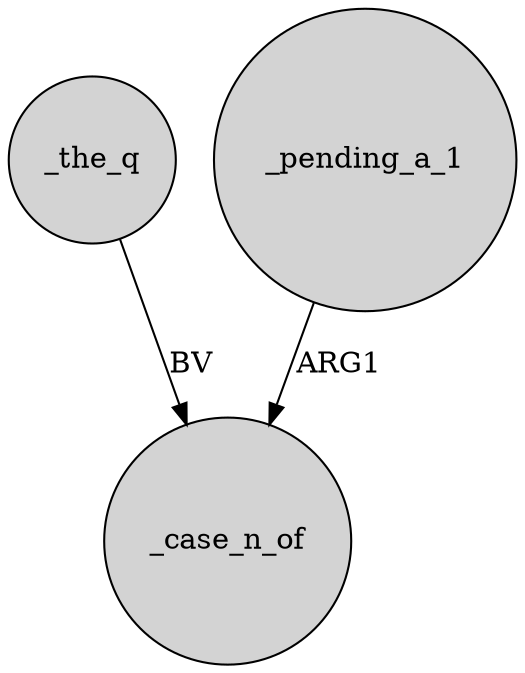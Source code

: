 digraph {
	node [shape=circle style=filled]
	_the_q -> _case_n_of [label=BV]
	_pending_a_1 -> _case_n_of [label=ARG1]
}
